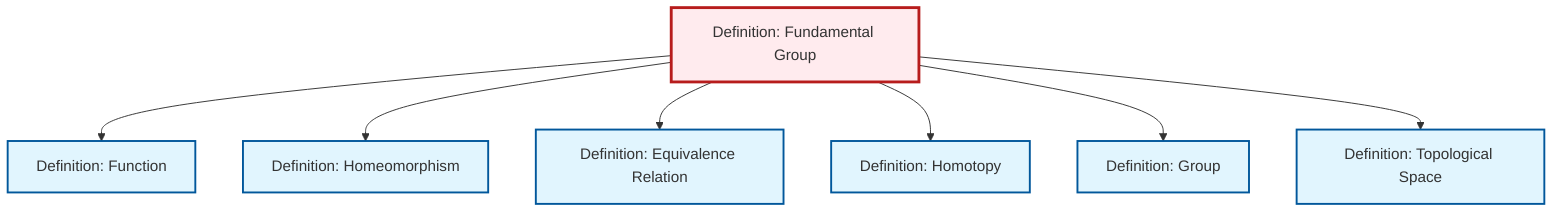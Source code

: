 graph TD
    classDef definition fill:#e1f5fe,stroke:#01579b,stroke-width:2px
    classDef theorem fill:#f3e5f5,stroke:#4a148c,stroke-width:2px
    classDef axiom fill:#fff3e0,stroke:#e65100,stroke-width:2px
    classDef example fill:#e8f5e9,stroke:#1b5e20,stroke-width:2px
    classDef current fill:#ffebee,stroke:#b71c1c,stroke-width:3px
    def-fundamental-group["Definition: Fundamental Group"]:::definition
    def-group["Definition: Group"]:::definition
    def-function["Definition: Function"]:::definition
    def-homotopy["Definition: Homotopy"]:::definition
    def-equivalence-relation["Definition: Equivalence Relation"]:::definition
    def-homeomorphism["Definition: Homeomorphism"]:::definition
    def-topological-space["Definition: Topological Space"]:::definition
    def-fundamental-group --> def-function
    def-fundamental-group --> def-homeomorphism
    def-fundamental-group --> def-equivalence-relation
    def-fundamental-group --> def-homotopy
    def-fundamental-group --> def-group
    def-fundamental-group --> def-topological-space
    class def-fundamental-group current